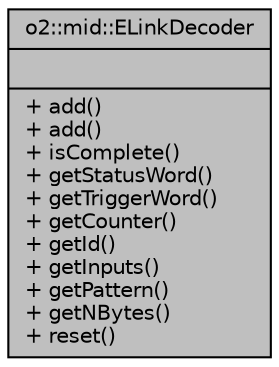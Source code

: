 digraph "o2::mid::ELinkDecoder"
{
 // INTERACTIVE_SVG=YES
  bgcolor="transparent";
  edge [fontname="Helvetica",fontsize="10",labelfontname="Helvetica",labelfontsize="10"];
  node [fontname="Helvetica",fontsize="10",shape=record];
  Node1 [label="{o2::mid::ELinkDecoder\n||+ add()\l+ add()\l+ isComplete()\l+ getStatusWord()\l+ getTriggerWord()\l+ getCounter()\l+ getId()\l+ getInputs()\l+ getPattern()\l+ getNBytes()\l+ reset()\l}",height=0.2,width=0.4,color="black", fillcolor="grey75", style="filled", fontcolor="black"];
}
